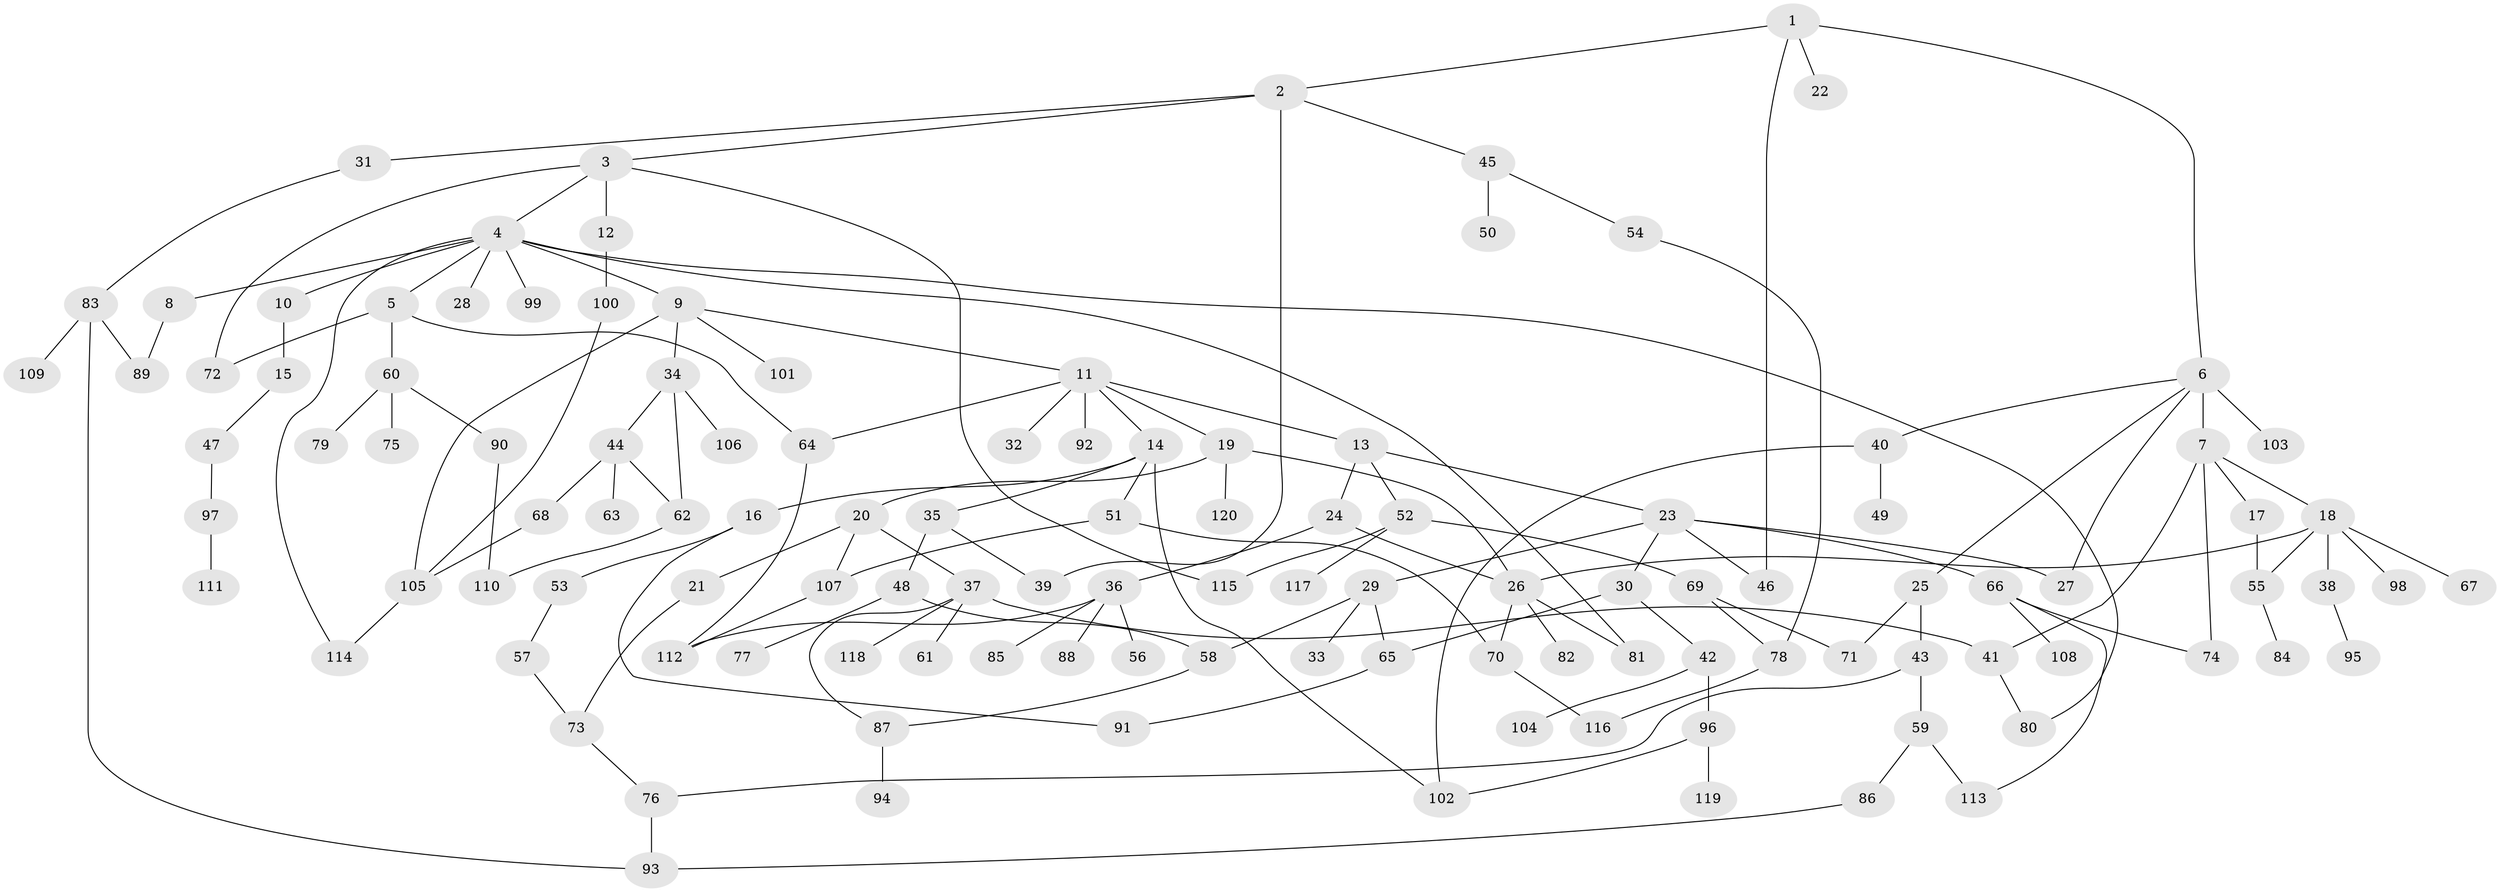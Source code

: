 // Generated by graph-tools (version 1.1) at 2025/49/03/09/25 03:49:16]
// undirected, 120 vertices, 156 edges
graph export_dot {
graph [start="1"]
  node [color=gray90,style=filled];
  1;
  2;
  3;
  4;
  5;
  6;
  7;
  8;
  9;
  10;
  11;
  12;
  13;
  14;
  15;
  16;
  17;
  18;
  19;
  20;
  21;
  22;
  23;
  24;
  25;
  26;
  27;
  28;
  29;
  30;
  31;
  32;
  33;
  34;
  35;
  36;
  37;
  38;
  39;
  40;
  41;
  42;
  43;
  44;
  45;
  46;
  47;
  48;
  49;
  50;
  51;
  52;
  53;
  54;
  55;
  56;
  57;
  58;
  59;
  60;
  61;
  62;
  63;
  64;
  65;
  66;
  67;
  68;
  69;
  70;
  71;
  72;
  73;
  74;
  75;
  76;
  77;
  78;
  79;
  80;
  81;
  82;
  83;
  84;
  85;
  86;
  87;
  88;
  89;
  90;
  91;
  92;
  93;
  94;
  95;
  96;
  97;
  98;
  99;
  100;
  101;
  102;
  103;
  104;
  105;
  106;
  107;
  108;
  109;
  110;
  111;
  112;
  113;
  114;
  115;
  116;
  117;
  118;
  119;
  120;
  1 -- 2;
  1 -- 6;
  1 -- 22;
  1 -- 46;
  2 -- 3;
  2 -- 31;
  2 -- 39;
  2 -- 45;
  3 -- 4;
  3 -- 12;
  3 -- 115;
  3 -- 72;
  4 -- 5;
  4 -- 8;
  4 -- 9;
  4 -- 10;
  4 -- 28;
  4 -- 80;
  4 -- 81;
  4 -- 99;
  4 -- 114;
  5 -- 60;
  5 -- 64;
  5 -- 72;
  6 -- 7;
  6 -- 25;
  6 -- 27;
  6 -- 40;
  6 -- 103;
  7 -- 17;
  7 -- 18;
  7 -- 41;
  7 -- 74;
  8 -- 89;
  9 -- 11;
  9 -- 34;
  9 -- 101;
  9 -- 105;
  10 -- 15;
  11 -- 13;
  11 -- 14;
  11 -- 19;
  11 -- 32;
  11 -- 92;
  11 -- 64;
  12 -- 100;
  13 -- 23;
  13 -- 24;
  13 -- 52;
  14 -- 16;
  14 -- 35;
  14 -- 51;
  14 -- 102;
  15 -- 47;
  16 -- 53;
  16 -- 91;
  17 -- 55;
  18 -- 38;
  18 -- 67;
  18 -- 98;
  18 -- 26;
  18 -- 55;
  19 -- 20;
  19 -- 120;
  19 -- 26;
  20 -- 21;
  20 -- 37;
  20 -- 107;
  21 -- 73;
  23 -- 29;
  23 -- 30;
  23 -- 46;
  23 -- 66;
  23 -- 27;
  24 -- 26;
  24 -- 36;
  25 -- 43;
  25 -- 71;
  26 -- 70;
  26 -- 82;
  26 -- 81;
  29 -- 33;
  29 -- 65;
  29 -- 58;
  30 -- 42;
  30 -- 65;
  31 -- 83;
  34 -- 44;
  34 -- 62;
  34 -- 106;
  35 -- 48;
  35 -- 39;
  36 -- 56;
  36 -- 85;
  36 -- 88;
  36 -- 112;
  37 -- 61;
  37 -- 87;
  37 -- 118;
  37 -- 41;
  38 -- 95;
  40 -- 49;
  40 -- 102;
  41 -- 80;
  42 -- 96;
  42 -- 104;
  43 -- 59;
  43 -- 76;
  44 -- 63;
  44 -- 68;
  44 -- 62;
  45 -- 50;
  45 -- 54;
  47 -- 97;
  48 -- 58;
  48 -- 77;
  51 -- 70;
  51 -- 107;
  52 -- 69;
  52 -- 117;
  52 -- 115;
  53 -- 57;
  54 -- 78;
  55 -- 84;
  57 -- 73;
  58 -- 87;
  59 -- 86;
  59 -- 113;
  60 -- 75;
  60 -- 79;
  60 -- 90;
  62 -- 110;
  64 -- 112;
  65 -- 91;
  66 -- 74;
  66 -- 108;
  66 -- 113;
  68 -- 105;
  69 -- 78;
  69 -- 71;
  70 -- 116;
  73 -- 76;
  76 -- 93;
  78 -- 116;
  83 -- 93;
  83 -- 109;
  83 -- 89;
  86 -- 93;
  87 -- 94;
  90 -- 110;
  96 -- 119;
  96 -- 102;
  97 -- 111;
  100 -- 105;
  105 -- 114;
  107 -- 112;
}
